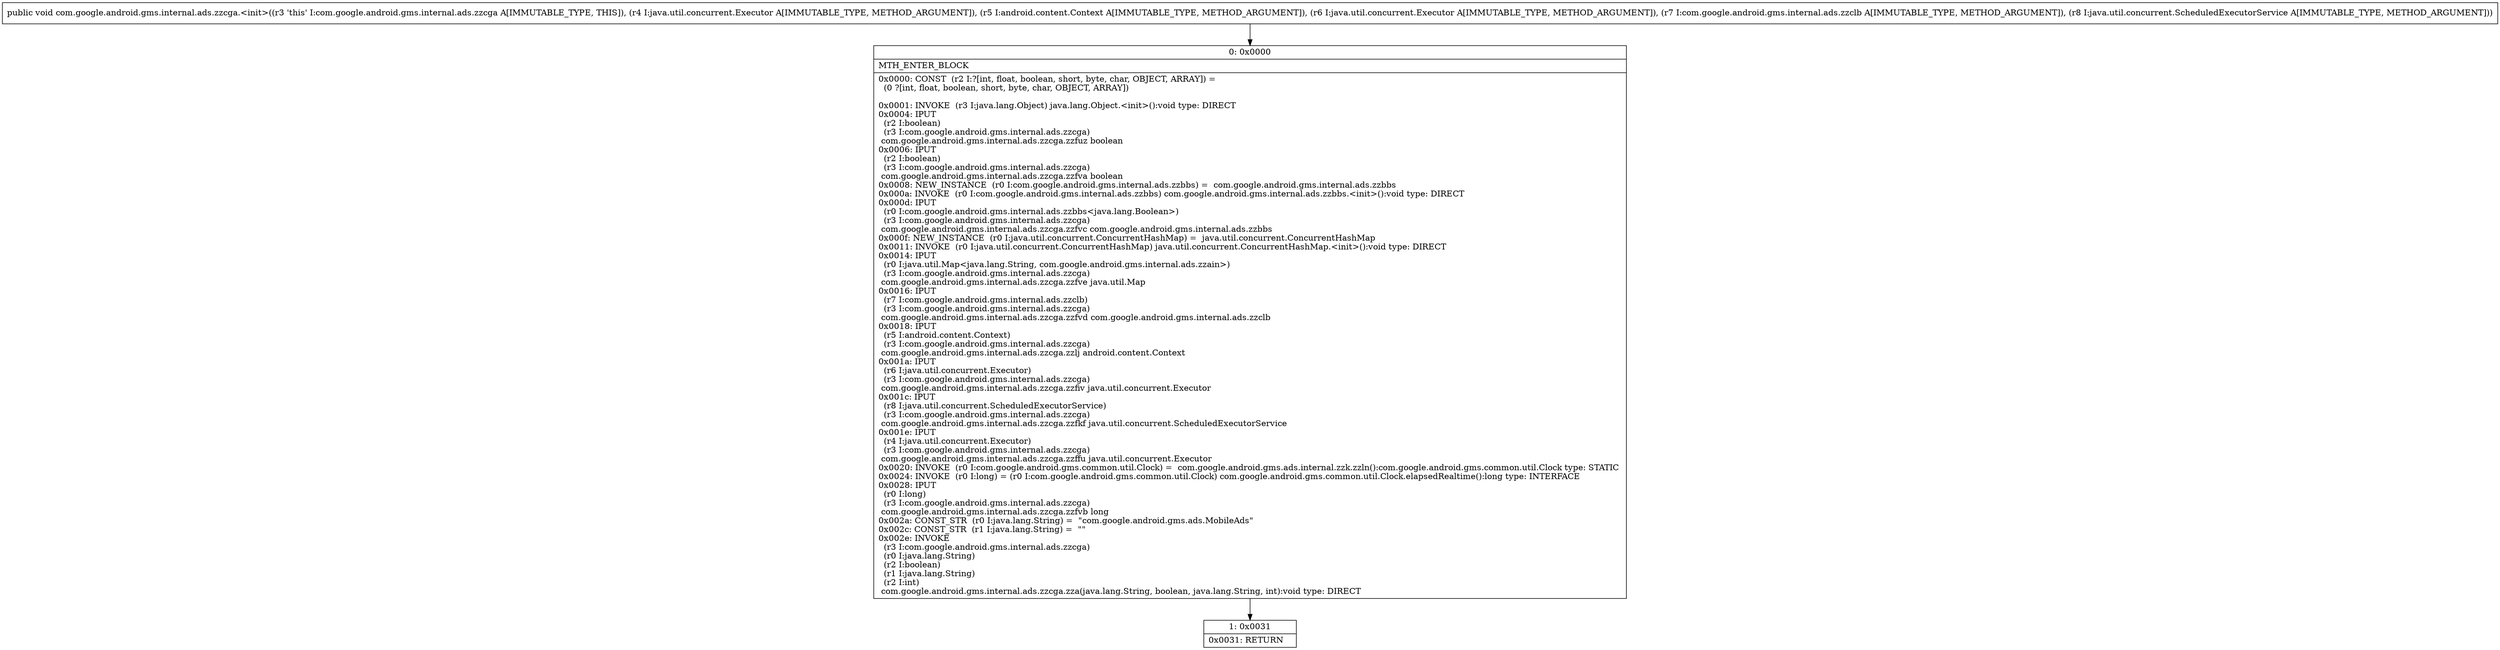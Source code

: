 digraph "CFG forcom.google.android.gms.internal.ads.zzcga.\<init\>(Ljava\/util\/concurrent\/Executor;Landroid\/content\/Context;Ljava\/util\/concurrent\/Executor;Lcom\/google\/android\/gms\/internal\/ads\/zzclb;Ljava\/util\/concurrent\/ScheduledExecutorService;)V" {
Node_0 [shape=record,label="{0\:\ 0x0000|MTH_ENTER_BLOCK\l|0x0000: CONST  (r2 I:?[int, float, boolean, short, byte, char, OBJECT, ARRAY]) = \l  (0 ?[int, float, boolean, short, byte, char, OBJECT, ARRAY])\l \l0x0001: INVOKE  (r3 I:java.lang.Object) java.lang.Object.\<init\>():void type: DIRECT \l0x0004: IPUT  \l  (r2 I:boolean)\l  (r3 I:com.google.android.gms.internal.ads.zzcga)\l com.google.android.gms.internal.ads.zzcga.zzfuz boolean \l0x0006: IPUT  \l  (r2 I:boolean)\l  (r3 I:com.google.android.gms.internal.ads.zzcga)\l com.google.android.gms.internal.ads.zzcga.zzfva boolean \l0x0008: NEW_INSTANCE  (r0 I:com.google.android.gms.internal.ads.zzbbs) =  com.google.android.gms.internal.ads.zzbbs \l0x000a: INVOKE  (r0 I:com.google.android.gms.internal.ads.zzbbs) com.google.android.gms.internal.ads.zzbbs.\<init\>():void type: DIRECT \l0x000d: IPUT  \l  (r0 I:com.google.android.gms.internal.ads.zzbbs\<java.lang.Boolean\>)\l  (r3 I:com.google.android.gms.internal.ads.zzcga)\l com.google.android.gms.internal.ads.zzcga.zzfvc com.google.android.gms.internal.ads.zzbbs \l0x000f: NEW_INSTANCE  (r0 I:java.util.concurrent.ConcurrentHashMap) =  java.util.concurrent.ConcurrentHashMap \l0x0011: INVOKE  (r0 I:java.util.concurrent.ConcurrentHashMap) java.util.concurrent.ConcurrentHashMap.\<init\>():void type: DIRECT \l0x0014: IPUT  \l  (r0 I:java.util.Map\<java.lang.String, com.google.android.gms.internal.ads.zzain\>)\l  (r3 I:com.google.android.gms.internal.ads.zzcga)\l com.google.android.gms.internal.ads.zzcga.zzfve java.util.Map \l0x0016: IPUT  \l  (r7 I:com.google.android.gms.internal.ads.zzclb)\l  (r3 I:com.google.android.gms.internal.ads.zzcga)\l com.google.android.gms.internal.ads.zzcga.zzfvd com.google.android.gms.internal.ads.zzclb \l0x0018: IPUT  \l  (r5 I:android.content.Context)\l  (r3 I:com.google.android.gms.internal.ads.zzcga)\l com.google.android.gms.internal.ads.zzcga.zzlj android.content.Context \l0x001a: IPUT  \l  (r6 I:java.util.concurrent.Executor)\l  (r3 I:com.google.android.gms.internal.ads.zzcga)\l com.google.android.gms.internal.ads.zzcga.zzfiv java.util.concurrent.Executor \l0x001c: IPUT  \l  (r8 I:java.util.concurrent.ScheduledExecutorService)\l  (r3 I:com.google.android.gms.internal.ads.zzcga)\l com.google.android.gms.internal.ads.zzcga.zzfkf java.util.concurrent.ScheduledExecutorService \l0x001e: IPUT  \l  (r4 I:java.util.concurrent.Executor)\l  (r3 I:com.google.android.gms.internal.ads.zzcga)\l com.google.android.gms.internal.ads.zzcga.zzffu java.util.concurrent.Executor \l0x0020: INVOKE  (r0 I:com.google.android.gms.common.util.Clock) =  com.google.android.gms.ads.internal.zzk.zzln():com.google.android.gms.common.util.Clock type: STATIC \l0x0024: INVOKE  (r0 I:long) = (r0 I:com.google.android.gms.common.util.Clock) com.google.android.gms.common.util.Clock.elapsedRealtime():long type: INTERFACE \l0x0028: IPUT  \l  (r0 I:long)\l  (r3 I:com.google.android.gms.internal.ads.zzcga)\l com.google.android.gms.internal.ads.zzcga.zzfvb long \l0x002a: CONST_STR  (r0 I:java.lang.String) =  \"com.google.android.gms.ads.MobileAds\" \l0x002c: CONST_STR  (r1 I:java.lang.String) =  \"\" \l0x002e: INVOKE  \l  (r3 I:com.google.android.gms.internal.ads.zzcga)\l  (r0 I:java.lang.String)\l  (r2 I:boolean)\l  (r1 I:java.lang.String)\l  (r2 I:int)\l com.google.android.gms.internal.ads.zzcga.zza(java.lang.String, boolean, java.lang.String, int):void type: DIRECT \l}"];
Node_1 [shape=record,label="{1\:\ 0x0031|0x0031: RETURN   \l}"];
MethodNode[shape=record,label="{public void com.google.android.gms.internal.ads.zzcga.\<init\>((r3 'this' I:com.google.android.gms.internal.ads.zzcga A[IMMUTABLE_TYPE, THIS]), (r4 I:java.util.concurrent.Executor A[IMMUTABLE_TYPE, METHOD_ARGUMENT]), (r5 I:android.content.Context A[IMMUTABLE_TYPE, METHOD_ARGUMENT]), (r6 I:java.util.concurrent.Executor A[IMMUTABLE_TYPE, METHOD_ARGUMENT]), (r7 I:com.google.android.gms.internal.ads.zzclb A[IMMUTABLE_TYPE, METHOD_ARGUMENT]), (r8 I:java.util.concurrent.ScheduledExecutorService A[IMMUTABLE_TYPE, METHOD_ARGUMENT])) }"];
MethodNode -> Node_0;
Node_0 -> Node_1;
}

